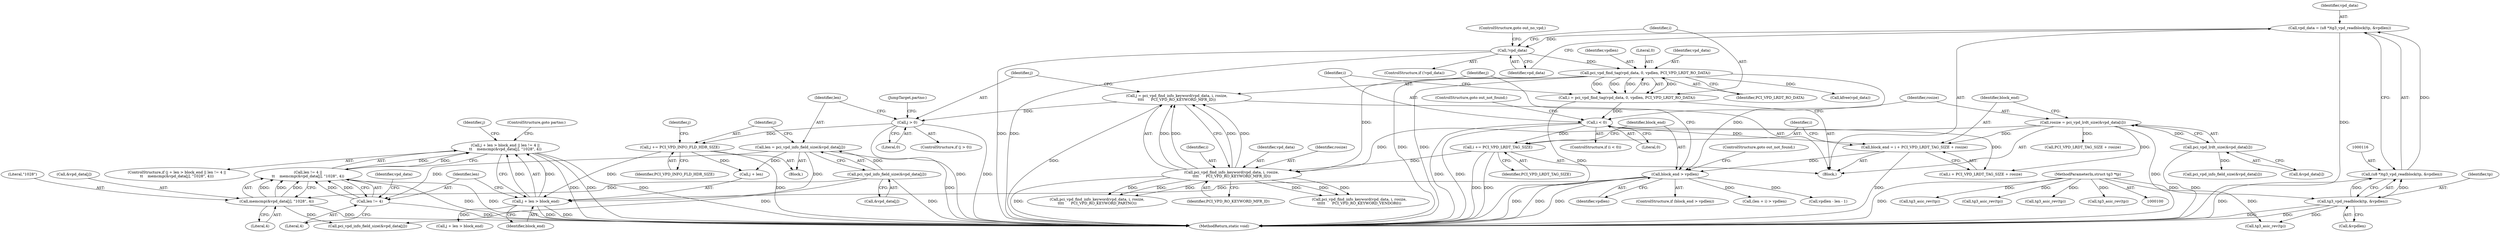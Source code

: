 digraph "0_linux_715230a44310a8cf66fbfb5a46f9a62a9b2de424@API" {
"1000182" [label="(Call,j + len > block_end || len != 4 ||\n\t\t    memcmp(&vpd_data[j], \"1028\", 4))"];
"1000183" [label="(Call,j + len > block_end)"];
"1000178" [label="(Call,j += PCI_VPD_INFO_FLD_HDR_SIZE)"];
"1000167" [label="(Call,j > 0)"];
"1000159" [label="(Call,j = pci_vpd_find_info_keyword(vpd_data, i, rosize,\n\t\t\t\t      PCI_VPD_RO_KEYWORD_MFR_ID))"];
"1000161" [label="(Call,pci_vpd_find_info_keyword(vpd_data, i, rosize,\n\t\t\t\t      PCI_VPD_RO_KEYWORD_MFR_ID))"];
"1000127" [label="(Call,pci_vpd_find_tag(vpd_data, 0, vpdlen, PCI_VPD_LRDT_RO_DATA))"];
"1000122" [label="(Call,!vpd_data)"];
"1000113" [label="(Call,vpd_data = (u8 *)tg3_vpd_readblock(tp, &vpdlen))"];
"1000115" [label="(Call,(u8 *)tg3_vpd_readblock(tp, &vpdlen))"];
"1000117" [label="(Call,tg3_vpd_readblock(tp, &vpdlen))"];
"1000101" [label="(MethodParameterIn,struct tg3 *tp)"];
"1000151" [label="(Call,i += PCI_VPD_LRDT_TAG_SIZE)"];
"1000133" [label="(Call,i < 0)"];
"1000125" [label="(Call,i = pci_vpd_find_tag(vpd_data, 0, vpdlen, PCI_VPD_LRDT_RO_DATA))"];
"1000137" [label="(Call,rosize = pci_vpd_lrdt_size(&vpd_data[i]))"];
"1000139" [label="(Call,pci_vpd_lrdt_size(&vpd_data[i]))"];
"1000171" [label="(Call,len = pci_vpd_info_field_size(&vpd_data[j]))"];
"1000173" [label="(Call,pci_vpd_info_field_size(&vpd_data[j]))"];
"1000155" [label="(Call,block_end > vpdlen)"];
"1000144" [label="(Call,block_end = i + PCI_VPD_LRDT_TAG_SIZE + rosize)"];
"1000188" [label="(Call,len != 4 ||\n\t\t    memcmp(&vpd_data[j], \"1028\", 4))"];
"1000189" [label="(Call,len != 4)"];
"1000192" [label="(Call,memcmp(&vpd_data[j], \"1028\", 4))"];
"1000166" [label="(ControlStructure,if (j > 0))"];
"1000121" [label="(ControlStructure,if (!vpd_data))"];
"1000248" [label="(JumpTarget,partno:)"];
"1000162" [label="(Identifier,vpd_data)"];
"1000130" [label="(Identifier,vpdlen)"];
"1000168" [label="(Identifier,j)"];
"1000214" [label="(Call,pci_vpd_info_field_size(&vpd_data[j]))"];
"1000127" [label="(Call,pci_vpd_find_tag(vpd_data, 0, vpdlen, PCI_VPD_LRDT_RO_DATA))"];
"1000263" [label="(Call,pci_vpd_info_field_size(&vpd_data[i]))"];
"1000304" [label="(Call,tg3_asic_rev(tp))"];
"1000113" [label="(Call,vpd_data = (u8 *)tg3_vpd_readblock(tp, &vpdlen))"];
"1000126" [label="(Identifier,i)"];
"1000189" [label="(Call,len != 4)"];
"1000192" [label="(Call,memcmp(&vpd_data[j], \"1028\", 4))"];
"1000115" [label="(Call,(u8 *)tg3_vpd_readblock(tp, &vpdlen))"];
"1000135" [label="(Literal,0)"];
"1000169" [label="(Literal,0)"];
"1000170" [label="(Block,)"];
"1000118" [label="(Identifier,tp)"];
"1000195" [label="(Identifier,vpd_data)"];
"1000165" [label="(Identifier,PCI_VPD_RO_KEYWORD_MFR_ID)"];
"1000132" [label="(ControlStructure,if (i < 0))"];
"1000178" [label="(Call,j += PCI_VPD_INFO_FLD_HDR_SIZE)"];
"1000167" [label="(Call,j > 0)"];
"1000180" [label="(Identifier,PCI_VPD_INFO_FLD_HDR_SIZE)"];
"1000164" [label="(Identifier,rosize)"];
"1000134" [label="(Identifier,i)"];
"1000191" [label="(Literal,4)"];
"1000123" [label="(Identifier,vpd_data)"];
"1000197" [label="(Literal,\"1028\")"];
"1000187" [label="(Identifier,block_end)"];
"1000146" [label="(Call,i + PCI_VPD_LRDT_TAG_SIZE + rosize)"];
"1000251" [label="(Call,pci_vpd_find_info_keyword(vpd_data, i, rosize,\n\t\t\t\t      PCI_VPD_RO_KEYWORD_PARTNO))"];
"1000161" [label="(Call,pci_vpd_find_info_keyword(vpd_data, i, rosize,\n\t\t\t\t      PCI_VPD_RO_KEYWORD_MFR_ID))"];
"1000124" [label="(ControlStructure,goto out_no_vpd;)"];
"1000412" [label="(Call,tg3_asic_rev(tp))"];
"1000140" [label="(Call,&vpd_data[i])"];
"1000148" [label="(Call,PCI_VPD_LRDT_TAG_SIZE + rosize)"];
"1000155" [label="(Call,block_end > vpdlen)"];
"1000171" [label="(Call,len = pci_vpd_info_field_size(&vpd_data[j]))"];
"1000504" [label="(Call,tg3_asic_rev(tp))"];
"1000172" [label="(Identifier,len)"];
"1000158" [label="(ControlStructure,goto out_not_found;)"];
"1000182" [label="(Call,j + len > block_end || len != 4 ||\n\t\t    memcmp(&vpd_data[j], \"1028\", 4))"];
"1000348" [label="(Call,tg3_asic_rev(tp))"];
"1000183" [label="(Call,j + len > block_end)"];
"1000585" [label="(MethodReturn,static void)"];
"1000184" [label="(Call,j + len)"];
"1000114" [label="(Identifier,vpd_data)"];
"1000136" [label="(ControlStructure,goto out_not_found;)"];
"1000131" [label="(Identifier,PCI_VPD_LRDT_RO_DATA)"];
"1000292" [label="(Call,kfree(vpd_data))"];
"1000157" [label="(Identifier,vpdlen)"];
"1000156" [label="(Identifier,block_end)"];
"1000154" [label="(ControlStructure,if (block_end > vpdlen))"];
"1000137" [label="(Call,rosize = pci_vpd_lrdt_size(&vpd_data[i]))"];
"1000181" [label="(ControlStructure,if (j + len > block_end || len != 4 ||\n\t\t    memcmp(&vpd_data[j], \"1028\", 4)))"];
"1000190" [label="(Identifier,len)"];
"1000153" [label="(Identifier,PCI_VPD_LRDT_TAG_SIZE)"];
"1000151" [label="(Call,i += PCI_VPD_LRDT_TAG_SIZE)"];
"1000276" [label="(Call,(len + i) > vpdlen)"];
"1000179" [label="(Identifier,j)"];
"1000201" [label="(Identifier,j)"];
"1000160" [label="(Identifier,j)"];
"1000101" [label="(MethodParameterIn,struct tg3 *tp)"];
"1000243" [label="(Call,vpdlen - len - 1)"];
"1000199" [label="(ControlStructure,goto partno;)"];
"1000119" [label="(Call,&vpdlen)"];
"1000174" [label="(Call,&vpd_data[j])"];
"1000223" [label="(Call,j + len > block_end)"];
"1000185" [label="(Identifier,j)"];
"1000129" [label="(Literal,0)"];
"1000193" [label="(Call,&vpd_data[j])"];
"1000188" [label="(Call,len != 4 ||\n\t\t    memcmp(&vpd_data[j], \"1028\", 4))"];
"1000145" [label="(Identifier,block_end)"];
"1000568" [label="(Call,tg3_asic_rev(tp))"];
"1000117" [label="(Call,tg3_vpd_readblock(tp, &vpdlen))"];
"1000125" [label="(Call,i = pci_vpd_find_tag(vpd_data, 0, vpdlen, PCI_VPD_LRDT_RO_DATA))"];
"1000122" [label="(Call,!vpd_data)"];
"1000144" [label="(Call,block_end = i + PCI_VPD_LRDT_TAG_SIZE + rosize)"];
"1000202" [label="(Call,pci_vpd_find_info_keyword(vpd_data, i, rosize,\n\t\t\t\t\t      PCI_VPD_RO_KEYWORD_VENDOR0))"];
"1000163" [label="(Identifier,i)"];
"1000173" [label="(Call,pci_vpd_info_field_size(&vpd_data[j]))"];
"1000128" [label="(Identifier,vpd_data)"];
"1000139" [label="(Call,pci_vpd_lrdt_size(&vpd_data[i]))"];
"1000159" [label="(Call,j = pci_vpd_find_info_keyword(vpd_data, i, rosize,\n\t\t\t\t      PCI_VPD_RO_KEYWORD_MFR_ID))"];
"1000133" [label="(Call,i < 0)"];
"1000152" [label="(Identifier,i)"];
"1000102" [label="(Block,)"];
"1000198" [label="(Literal,4)"];
"1000138" [label="(Identifier,rosize)"];
"1000182" -> "1000181"  [label="AST: "];
"1000182" -> "1000183"  [label="CFG: "];
"1000182" -> "1000188"  [label="CFG: "];
"1000183" -> "1000182"  [label="AST: "];
"1000188" -> "1000182"  [label="AST: "];
"1000199" -> "1000182"  [label="CFG: "];
"1000201" -> "1000182"  [label="CFG: "];
"1000182" -> "1000585"  [label="DDG: "];
"1000182" -> "1000585"  [label="DDG: "];
"1000182" -> "1000585"  [label="DDG: "];
"1000183" -> "1000182"  [label="DDG: "];
"1000183" -> "1000182"  [label="DDG: "];
"1000188" -> "1000182"  [label="DDG: "];
"1000188" -> "1000182"  [label="DDG: "];
"1000183" -> "1000187"  [label="CFG: "];
"1000184" -> "1000183"  [label="AST: "];
"1000187" -> "1000183"  [label="AST: "];
"1000190" -> "1000183"  [label="CFG: "];
"1000183" -> "1000585"  [label="DDG: "];
"1000183" -> "1000585"  [label="DDG: "];
"1000178" -> "1000183"  [label="DDG: "];
"1000171" -> "1000183"  [label="DDG: "];
"1000155" -> "1000183"  [label="DDG: "];
"1000183" -> "1000223"  [label="DDG: "];
"1000178" -> "1000170"  [label="AST: "];
"1000178" -> "1000180"  [label="CFG: "];
"1000179" -> "1000178"  [label="AST: "];
"1000180" -> "1000178"  [label="AST: "];
"1000185" -> "1000178"  [label="CFG: "];
"1000178" -> "1000585"  [label="DDG: "];
"1000167" -> "1000178"  [label="DDG: "];
"1000178" -> "1000184"  [label="DDG: "];
"1000167" -> "1000166"  [label="AST: "];
"1000167" -> "1000169"  [label="CFG: "];
"1000168" -> "1000167"  [label="AST: "];
"1000169" -> "1000167"  [label="AST: "];
"1000172" -> "1000167"  [label="CFG: "];
"1000248" -> "1000167"  [label="CFG: "];
"1000167" -> "1000585"  [label="DDG: "];
"1000167" -> "1000585"  [label="DDG: "];
"1000159" -> "1000167"  [label="DDG: "];
"1000159" -> "1000102"  [label="AST: "];
"1000159" -> "1000161"  [label="CFG: "];
"1000160" -> "1000159"  [label="AST: "];
"1000161" -> "1000159"  [label="AST: "];
"1000168" -> "1000159"  [label="CFG: "];
"1000159" -> "1000585"  [label="DDG: "];
"1000161" -> "1000159"  [label="DDG: "];
"1000161" -> "1000159"  [label="DDG: "];
"1000161" -> "1000159"  [label="DDG: "];
"1000161" -> "1000159"  [label="DDG: "];
"1000161" -> "1000165"  [label="CFG: "];
"1000162" -> "1000161"  [label="AST: "];
"1000163" -> "1000161"  [label="AST: "];
"1000164" -> "1000161"  [label="AST: "];
"1000165" -> "1000161"  [label="AST: "];
"1000161" -> "1000585"  [label="DDG: "];
"1000127" -> "1000161"  [label="DDG: "];
"1000151" -> "1000161"  [label="DDG: "];
"1000137" -> "1000161"  [label="DDG: "];
"1000161" -> "1000202"  [label="DDG: "];
"1000161" -> "1000202"  [label="DDG: "];
"1000161" -> "1000202"  [label="DDG: "];
"1000161" -> "1000251"  [label="DDG: "];
"1000161" -> "1000251"  [label="DDG: "];
"1000161" -> "1000251"  [label="DDG: "];
"1000127" -> "1000125"  [label="AST: "];
"1000127" -> "1000131"  [label="CFG: "];
"1000128" -> "1000127"  [label="AST: "];
"1000129" -> "1000127"  [label="AST: "];
"1000130" -> "1000127"  [label="AST: "];
"1000131" -> "1000127"  [label="AST: "];
"1000125" -> "1000127"  [label="CFG: "];
"1000127" -> "1000585"  [label="DDG: "];
"1000127" -> "1000585"  [label="DDG: "];
"1000127" -> "1000125"  [label="DDG: "];
"1000127" -> "1000125"  [label="DDG: "];
"1000127" -> "1000125"  [label="DDG: "];
"1000127" -> "1000125"  [label="DDG: "];
"1000122" -> "1000127"  [label="DDG: "];
"1000127" -> "1000155"  [label="DDG: "];
"1000127" -> "1000292"  [label="DDG: "];
"1000122" -> "1000121"  [label="AST: "];
"1000122" -> "1000123"  [label="CFG: "];
"1000123" -> "1000122"  [label="AST: "];
"1000124" -> "1000122"  [label="CFG: "];
"1000126" -> "1000122"  [label="CFG: "];
"1000122" -> "1000585"  [label="DDG: "];
"1000122" -> "1000585"  [label="DDG: "];
"1000113" -> "1000122"  [label="DDG: "];
"1000113" -> "1000102"  [label="AST: "];
"1000113" -> "1000115"  [label="CFG: "];
"1000114" -> "1000113"  [label="AST: "];
"1000115" -> "1000113"  [label="AST: "];
"1000123" -> "1000113"  [label="CFG: "];
"1000113" -> "1000585"  [label="DDG: "];
"1000115" -> "1000113"  [label="DDG: "];
"1000115" -> "1000117"  [label="CFG: "];
"1000116" -> "1000115"  [label="AST: "];
"1000117" -> "1000115"  [label="AST: "];
"1000115" -> "1000585"  [label="DDG: "];
"1000117" -> "1000115"  [label="DDG: "];
"1000117" -> "1000115"  [label="DDG: "];
"1000117" -> "1000119"  [label="CFG: "];
"1000118" -> "1000117"  [label="AST: "];
"1000119" -> "1000117"  [label="AST: "];
"1000117" -> "1000585"  [label="DDG: "];
"1000117" -> "1000585"  [label="DDG: "];
"1000101" -> "1000117"  [label="DDG: "];
"1000117" -> "1000304"  [label="DDG: "];
"1000101" -> "1000100"  [label="AST: "];
"1000101" -> "1000585"  [label="DDG: "];
"1000101" -> "1000304"  [label="DDG: "];
"1000101" -> "1000348"  [label="DDG: "];
"1000101" -> "1000412"  [label="DDG: "];
"1000101" -> "1000504"  [label="DDG: "];
"1000101" -> "1000568"  [label="DDG: "];
"1000151" -> "1000102"  [label="AST: "];
"1000151" -> "1000153"  [label="CFG: "];
"1000152" -> "1000151"  [label="AST: "];
"1000153" -> "1000151"  [label="AST: "];
"1000156" -> "1000151"  [label="CFG: "];
"1000151" -> "1000585"  [label="DDG: "];
"1000151" -> "1000585"  [label="DDG: "];
"1000133" -> "1000151"  [label="DDG: "];
"1000133" -> "1000132"  [label="AST: "];
"1000133" -> "1000135"  [label="CFG: "];
"1000134" -> "1000133"  [label="AST: "];
"1000135" -> "1000133"  [label="AST: "];
"1000136" -> "1000133"  [label="CFG: "];
"1000138" -> "1000133"  [label="CFG: "];
"1000133" -> "1000585"  [label="DDG: "];
"1000133" -> "1000585"  [label="DDG: "];
"1000125" -> "1000133"  [label="DDG: "];
"1000133" -> "1000144"  [label="DDG: "];
"1000133" -> "1000146"  [label="DDG: "];
"1000125" -> "1000102"  [label="AST: "];
"1000126" -> "1000125"  [label="AST: "];
"1000134" -> "1000125"  [label="CFG: "];
"1000125" -> "1000585"  [label="DDG: "];
"1000137" -> "1000102"  [label="AST: "];
"1000137" -> "1000139"  [label="CFG: "];
"1000138" -> "1000137"  [label="AST: "];
"1000139" -> "1000137"  [label="AST: "];
"1000145" -> "1000137"  [label="CFG: "];
"1000137" -> "1000585"  [label="DDG: "];
"1000139" -> "1000137"  [label="DDG: "];
"1000137" -> "1000144"  [label="DDG: "];
"1000137" -> "1000146"  [label="DDG: "];
"1000137" -> "1000148"  [label="DDG: "];
"1000139" -> "1000140"  [label="CFG: "];
"1000140" -> "1000139"  [label="AST: "];
"1000139" -> "1000585"  [label="DDG: "];
"1000139" -> "1000263"  [label="DDG: "];
"1000171" -> "1000170"  [label="AST: "];
"1000171" -> "1000173"  [label="CFG: "];
"1000172" -> "1000171"  [label="AST: "];
"1000173" -> "1000171"  [label="AST: "];
"1000179" -> "1000171"  [label="CFG: "];
"1000171" -> "1000585"  [label="DDG: "];
"1000173" -> "1000171"  [label="DDG: "];
"1000171" -> "1000184"  [label="DDG: "];
"1000171" -> "1000189"  [label="DDG: "];
"1000173" -> "1000174"  [label="CFG: "];
"1000174" -> "1000173"  [label="AST: "];
"1000173" -> "1000585"  [label="DDG: "];
"1000173" -> "1000192"  [label="DDG: "];
"1000173" -> "1000214"  [label="DDG: "];
"1000155" -> "1000154"  [label="AST: "];
"1000155" -> "1000157"  [label="CFG: "];
"1000156" -> "1000155"  [label="AST: "];
"1000157" -> "1000155"  [label="AST: "];
"1000158" -> "1000155"  [label="CFG: "];
"1000160" -> "1000155"  [label="CFG: "];
"1000155" -> "1000585"  [label="DDG: "];
"1000155" -> "1000585"  [label="DDG: "];
"1000155" -> "1000585"  [label="DDG: "];
"1000144" -> "1000155"  [label="DDG: "];
"1000155" -> "1000243"  [label="DDG: "];
"1000155" -> "1000276"  [label="DDG: "];
"1000144" -> "1000102"  [label="AST: "];
"1000144" -> "1000146"  [label="CFG: "];
"1000145" -> "1000144"  [label="AST: "];
"1000146" -> "1000144"  [label="AST: "];
"1000152" -> "1000144"  [label="CFG: "];
"1000144" -> "1000585"  [label="DDG: "];
"1000188" -> "1000189"  [label="CFG: "];
"1000188" -> "1000192"  [label="CFG: "];
"1000189" -> "1000188"  [label="AST: "];
"1000192" -> "1000188"  [label="AST: "];
"1000188" -> "1000585"  [label="DDG: "];
"1000188" -> "1000585"  [label="DDG: "];
"1000189" -> "1000188"  [label="DDG: "];
"1000189" -> "1000188"  [label="DDG: "];
"1000192" -> "1000188"  [label="DDG: "];
"1000192" -> "1000188"  [label="DDG: "];
"1000192" -> "1000188"  [label="DDG: "];
"1000189" -> "1000191"  [label="CFG: "];
"1000190" -> "1000189"  [label="AST: "];
"1000191" -> "1000189"  [label="AST: "];
"1000195" -> "1000189"  [label="CFG: "];
"1000189" -> "1000585"  [label="DDG: "];
"1000192" -> "1000198"  [label="CFG: "];
"1000193" -> "1000192"  [label="AST: "];
"1000197" -> "1000192"  [label="AST: "];
"1000198" -> "1000192"  [label="AST: "];
"1000192" -> "1000585"  [label="DDG: "];
"1000192" -> "1000214"  [label="DDG: "];
}
